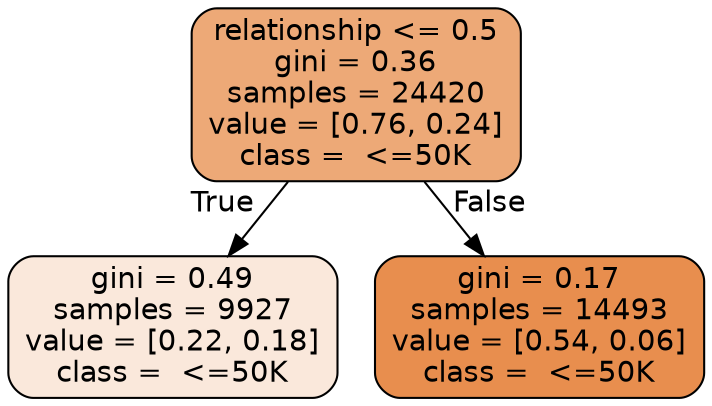 digraph Tree {
node [shape=box, style="filled, rounded", color="black", fontname="helvetica"] ;
edge [fontname="helvetica"] ;
0 [label="relationship <= 0.5\ngini = 0.36\nsamples = 24420\nvalue = [0.76, 0.24]\nclass =  <=50K", fillcolor="#eda977"] ;
1 [label="gini = 0.49\nsamples = 9927\nvalue = [0.22, 0.18]\nclass =  <=50K", fillcolor="#fae8db"] ;
0 -> 1 [labeldistance=2.5, labelangle=45, headlabel="True"] ;
2 [label="gini = 0.17\nsamples = 14493\nvalue = [0.54, 0.06]\nclass =  <=50K", fillcolor="#e88e4e"] ;
0 -> 2 [labeldistance=2.5, labelangle=-45, headlabel="False"] ;
}
